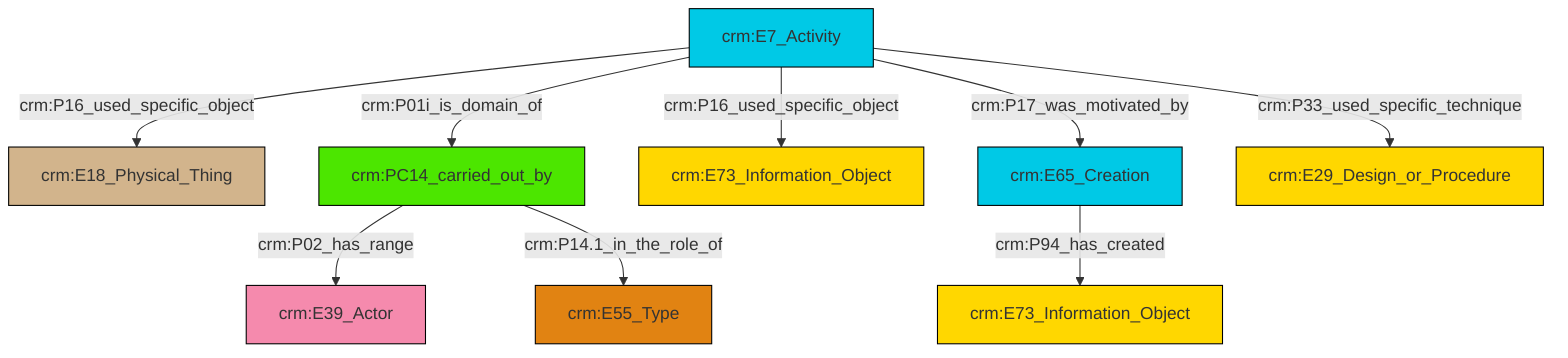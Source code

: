graph TD
classDef Literal fill:#f2f2f2,stroke:#000000;
classDef CRM_Entity fill:#FFFFFF,stroke:#000000;
classDef Temporal_Entity fill:#00C9E6, stroke:#000000;
classDef Type fill:#E18312, stroke:#000000;
classDef Time-Span fill:#2C9C91, stroke:#000000;
classDef Appellation fill:#FFEB7F, stroke:#000000;
classDef Place fill:#008836, stroke:#000000;
classDef Persistent_Item fill:#B266B2, stroke:#000000;
classDef Conceptual_Object fill:#FFD700, stroke:#000000;
classDef Physical_Thing fill:#D2B48C, stroke:#000000;
classDef Actor fill:#f58aad, stroke:#000000;
classDef PC_Classes fill:#4ce600, stroke:#000000;
classDef Multi fill:#cccccc,stroke:#000000;

4["crm:E7_Activity"]:::Temporal_Entity -->|crm:P01i_is_domain_of| 2["crm:PC14_carried_out_by"]:::PC_Classes
8["crm:E65_Creation"]:::Temporal_Entity -->|crm:P94_has_created| 9["crm:E73_Information_Object"]:::Conceptual_Object
4["crm:E7_Activity"]:::Temporal_Entity -->|crm:P16_used_specific_object| 0["crm:E18_Physical_Thing"]:::Physical_Thing
4["crm:E7_Activity"]:::Temporal_Entity -->|crm:P33_used_specific_technique| 10["crm:E29_Design_or_Procedure"]:::Conceptual_Object
2["crm:PC14_carried_out_by"]:::PC_Classes -->|crm:P02_has_range| 11["crm:E39_Actor"]:::Actor
4["crm:E7_Activity"]:::Temporal_Entity -->|crm:P16_used_specific_object| 5["crm:E73_Information_Object"]:::Conceptual_Object
4["crm:E7_Activity"]:::Temporal_Entity -->|crm:P17_was_motivated_by| 8["crm:E65_Creation"]:::Temporal_Entity
2["crm:PC14_carried_out_by"]:::PC_Classes -->|crm:P14.1_in_the_role_of| 14["crm:E55_Type"]:::Type